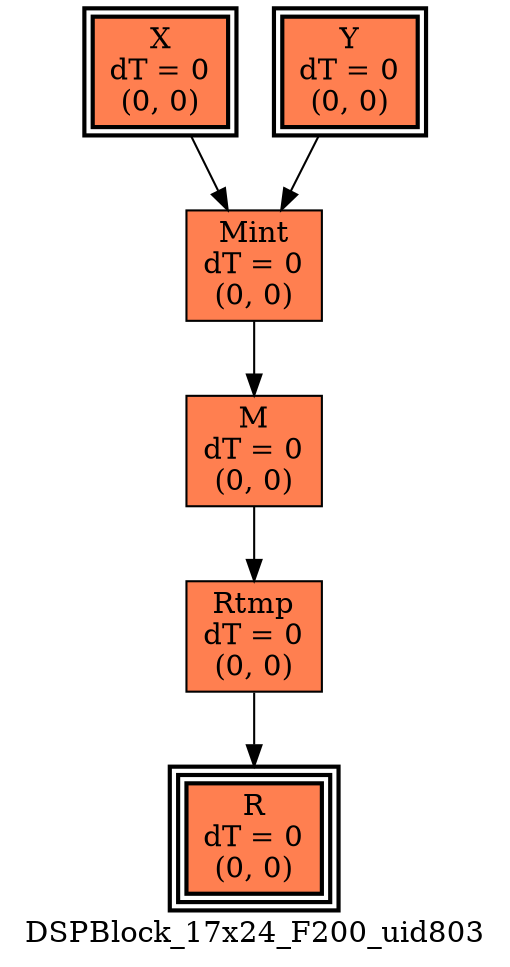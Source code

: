 digraph DSPBlock_17x24_F200_uid803
{
	//graph drawing options
	label=DSPBlock_17x24_F200_uid803;
	labelloc=bottom;
	labeljust=right;
	ratio=auto;
	nodesep=0.25;
	ranksep=0.5;

	//input/output signals of operator DSPBlock_17x24_F200_uid803
	X__DSPBlock_17x24_F200_uid803 [ label="X\ndT = 0\n(0, 0)", shape=box, color=black, style="bold, filled", fillcolor=coral, peripheries=2 ];
	Y__DSPBlock_17x24_F200_uid803 [ label="Y\ndT = 0\n(0, 0)", shape=box, color=black, style="bold, filled", fillcolor=coral, peripheries=2 ];
	R__DSPBlock_17x24_F200_uid803 [ label="R\ndT = 0\n(0, 0)", shape=box, color=black, style="bold, filled", fillcolor=coral, peripheries=3 ];
	{rank=same X__DSPBlock_17x24_F200_uid803, Y__DSPBlock_17x24_F200_uid803};
	{rank=same R__DSPBlock_17x24_F200_uid803};
	//internal signals of operator DSPBlock_17x24_F200_uid803
	Mint__DSPBlock_17x24_F200_uid803 [ label="Mint\ndT = 0\n(0, 0)", shape=box, color=black, style=filled, fillcolor=coral, peripheries=1 ];
	M__DSPBlock_17x24_F200_uid803 [ label="M\ndT = 0\n(0, 0)", shape=box, color=black, style=filled, fillcolor=coral, peripheries=1 ];
	Rtmp__DSPBlock_17x24_F200_uid803 [ label="Rtmp\ndT = 0\n(0, 0)", shape=box, color=black, style=filled, fillcolor=coral, peripheries=1 ];

	//subcomponents of operator DSPBlock_17x24_F200_uid803

	//input and internal signal connections of operator DSPBlock_17x24_F200_uid803
	X__DSPBlock_17x24_F200_uid803 -> Mint__DSPBlock_17x24_F200_uid803 [ arrowhead=normal, arrowsize=1.0, arrowtail=normal, color=black, dir=forward  ];
	Y__DSPBlock_17x24_F200_uid803 -> Mint__DSPBlock_17x24_F200_uid803 [ arrowhead=normal, arrowsize=1.0, arrowtail=normal, color=black, dir=forward  ];
	Mint__DSPBlock_17x24_F200_uid803 -> M__DSPBlock_17x24_F200_uid803 [ arrowhead=normal, arrowsize=1.0, arrowtail=normal, color=black, dir=forward  ];
	M__DSPBlock_17x24_F200_uid803 -> Rtmp__DSPBlock_17x24_F200_uid803 [ arrowhead=normal, arrowsize=1.0, arrowtail=normal, color=black, dir=forward  ];
	Rtmp__DSPBlock_17x24_F200_uid803 -> R__DSPBlock_17x24_F200_uid803 [ arrowhead=normal, arrowsize=1.0, arrowtail=normal, color=black, dir=forward  ];
}

